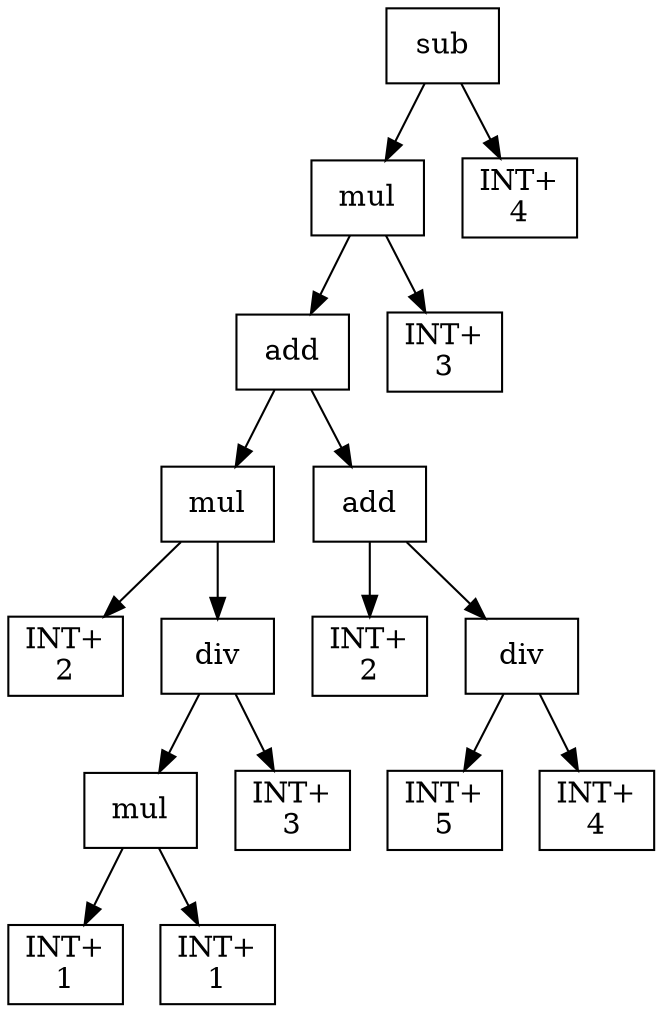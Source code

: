 digraph expr {
  node [shape=box];
  n1 [label="sub"];
  n2 [label="mul"];
  n3 [label="add"];
  n4 [label="mul"];
  n5 [label="INT+\n2"];
  n6 [label="div"];
  n7 [label="mul"];
  n8 [label="INT+\n1"];
  n9 [label="INT+\n1"];
  n7 -> n8;
  n7 -> n9;
  n10 [label="INT+\n3"];
  n6 -> n7;
  n6 -> n10;
  n4 -> n5;
  n4 -> n6;
  n11 [label="add"];
  n12 [label="INT+\n2"];
  n13 [label="div"];
  n14 [label="INT+\n5"];
  n15 [label="INT+\n4"];
  n13 -> n14;
  n13 -> n15;
  n11 -> n12;
  n11 -> n13;
  n3 -> n4;
  n3 -> n11;
  n16 [label="INT+\n3"];
  n2 -> n3;
  n2 -> n16;
  n17 [label="INT+\n4"];
  n1 -> n2;
  n1 -> n17;
}